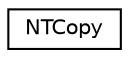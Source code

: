 digraph "Graphical Class Hierarchy"
{
  edge [fontname="Helvetica",fontsize="10",labelfontname="Helvetica",labelfontsize="10"];
  node [fontname="Helvetica",fontsize="10",shape=record];
  rankdir="LR";
  Node0 [label="NTCopy",height=0.2,width=0.4,color="black", fillcolor="white", style="filled",URL="$struct_n_t_copy.html"];
}
